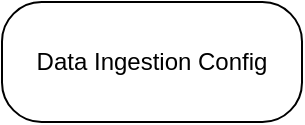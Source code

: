 <mxfile>
    <diagram id="9DYTOfJVYOv7nUz1jsKY" name="Page-1">
        <mxGraphModel dx="358" dy="662" grid="1" gridSize="10" guides="1" tooltips="1" connect="1" arrows="1" fold="1" page="1" pageScale="1" pageWidth="850" pageHeight="1100" math="0" shadow="0">
            <root>
                <mxCell id="0"/>
                <mxCell id="1" parent="0"/>
                <mxCell id="2" value="Data Ingestion Config" style="rounded=1;whiteSpace=wrap;html=1;arcSize=33;" vertex="1" parent="1">
                    <mxGeometry x="240" y="260" width="150" height="60" as="geometry"/>
                </mxCell>
            </root>
        </mxGraphModel>
    </diagram>
</mxfile>